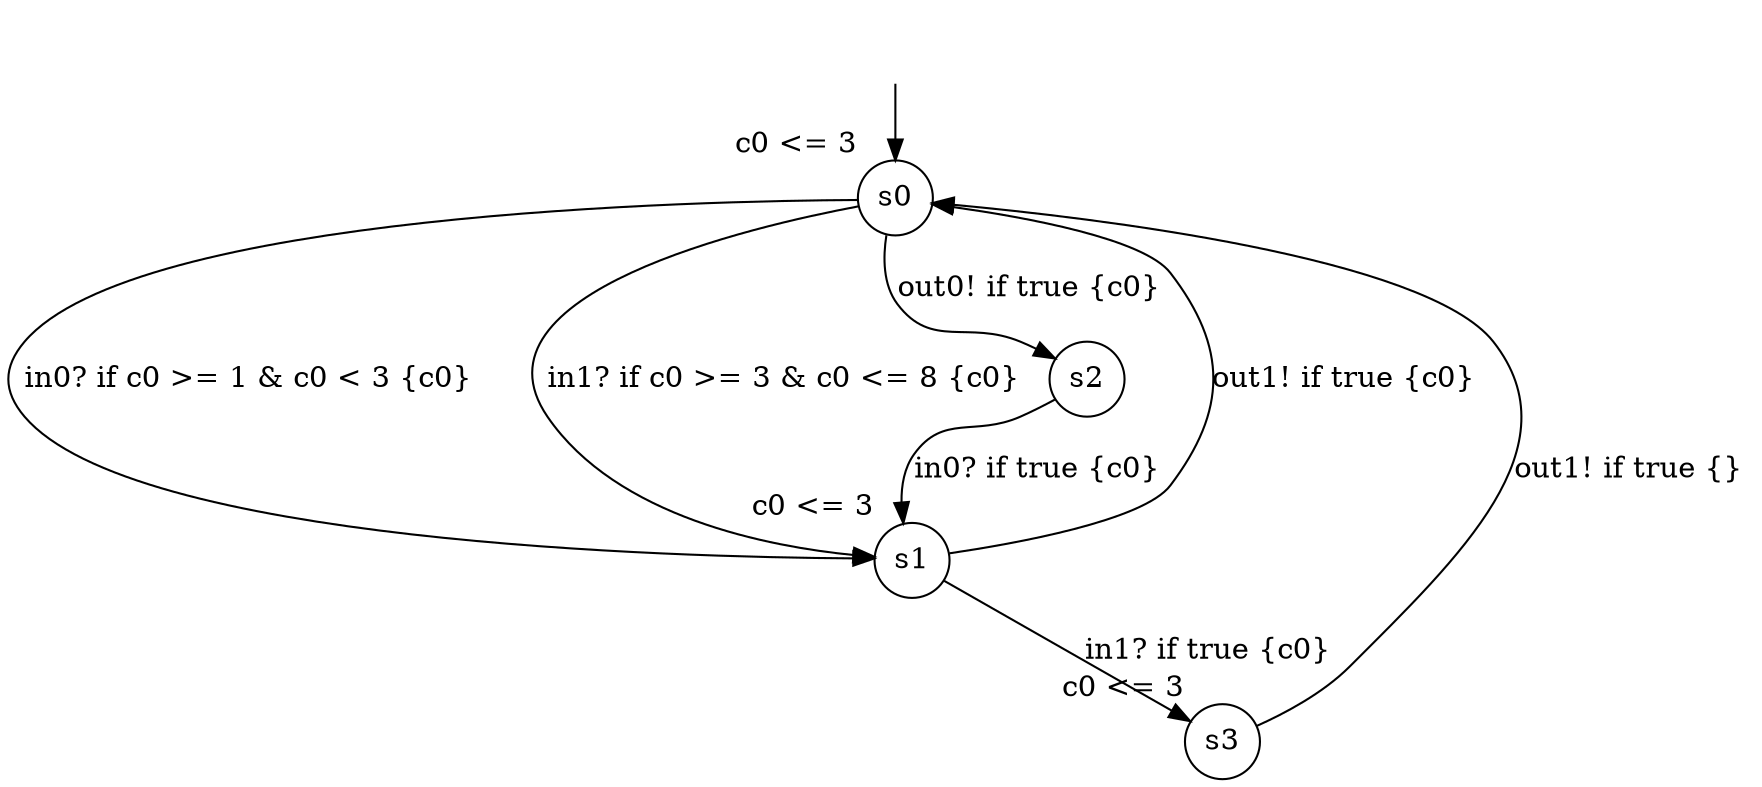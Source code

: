digraph g {
__start0 [label="" shape="none"];
s0 [shape="circle" margin=0 label="s0", xlabel="c0 <= 3"];
s1 [shape="circle" margin=0 label="s1", xlabel="c0 <= 3"];
s2 [shape="circle" margin=0 label="s2"];
s3 [shape="circle" margin=0 label="s3", xlabel="c0 <= 3"];
s0 -> s1 [label="in0? if c0 >= 1 & c0 < 3 {c0} "];
s0 -> s1 [label="in1? if c0 >= 3 & c0 <= 8 {c0} "];
s0 -> s2 [label="out0! if true {c0} "];
s1 -> s3 [label="in1? if true {c0} "];
s1 -> s0 [label="out1! if true {c0} "];
s2 -> s1 [label="in0? if true {c0} "];
s3 -> s0 [label="out1! if true {} "];
__start0 -> s0;
}
